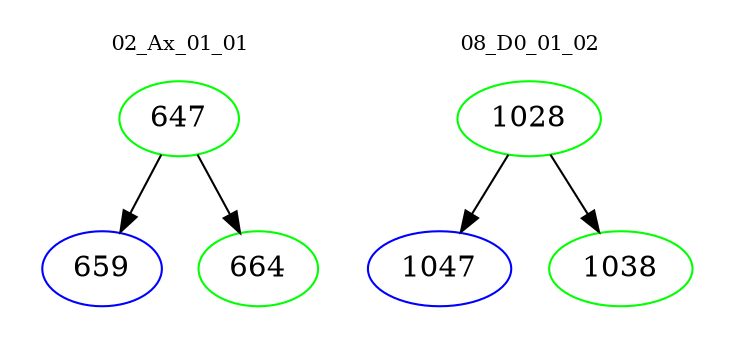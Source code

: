 digraph{
subgraph cluster_0 {
color = white
label = "02_Ax_01_01";
fontsize=10;
T0_647 [label="647", color="green"]
T0_647 -> T0_659 [color="black"]
T0_659 [label="659", color="blue"]
T0_647 -> T0_664 [color="black"]
T0_664 [label="664", color="green"]
}
subgraph cluster_1 {
color = white
label = "08_D0_01_02";
fontsize=10;
T1_1028 [label="1028", color="green"]
T1_1028 -> T1_1047 [color="black"]
T1_1047 [label="1047", color="blue"]
T1_1028 -> T1_1038 [color="black"]
T1_1038 [label="1038", color="green"]
}
}
